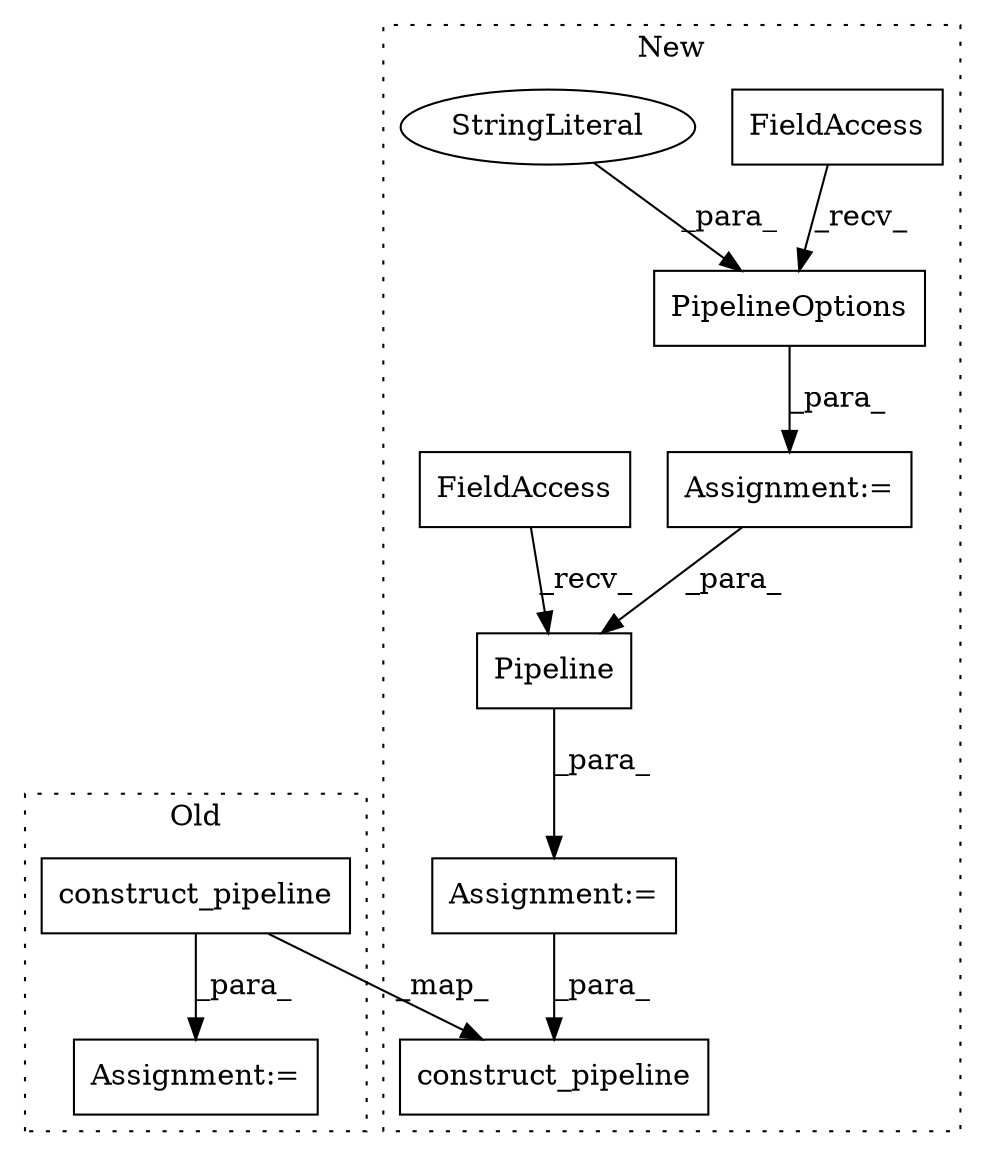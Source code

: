 digraph G {
subgraph cluster0 {
1 [label="construct_pipeline" a="32" s="14153,14277" l="19,1" shape="box"];
5 [label="Assignment:=" a="7" s="14128" l="1" shape="box"];
label = "Old";
style="dotted";
}
subgraph cluster1 {
2 [label="construct_pipeline" a="32" s="14226,14352" l="19,1" shape="box"];
3 [label="PipelineOptions" a="32" s="14115,14145" l="16,1" shape="box"];
4 [label="FieldAccess" a="22" s="14078" l="11" shape="box"];
6 [label="StringLiteral" a="45" s="14131" l="14" shape="ellipse"];
7 [label="Assignment:=" a="7" s="14077" l="1" shape="box"];
8 [label="Assignment:=" a="7" s="14155" l="1" shape="box"];
9 [label="Pipeline" a="32" s="14168,14193" l="9,1" shape="box"];
10 [label="FieldAccess" a="22" s="14156" l="11" shape="box"];
label = "New";
style="dotted";
}
1 -> 2 [label="_map_"];
1 -> 5 [label="_para_"];
3 -> 7 [label="_para_"];
4 -> 3 [label="_recv_"];
6 -> 3 [label="_para_"];
7 -> 9 [label="_para_"];
8 -> 2 [label="_para_"];
9 -> 8 [label="_para_"];
10 -> 9 [label="_recv_"];
}
